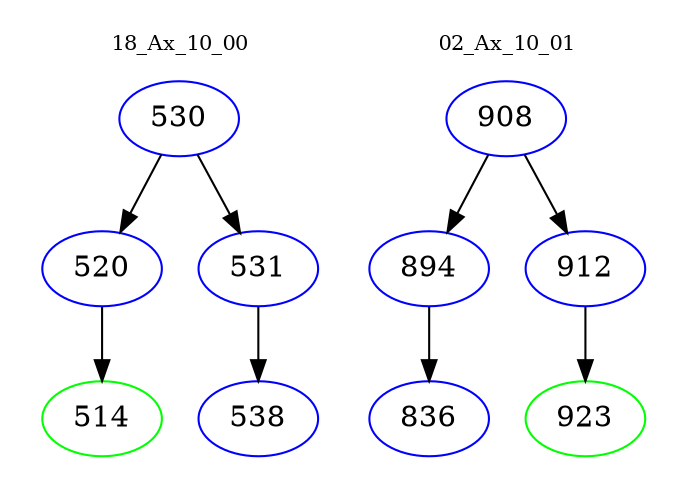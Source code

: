 digraph{
subgraph cluster_0 {
color = white
label = "18_Ax_10_00";
fontsize=10;
T0_530 [label="530", color="blue"]
T0_530 -> T0_520 [color="black"]
T0_520 [label="520", color="blue"]
T0_520 -> T0_514 [color="black"]
T0_514 [label="514", color="green"]
T0_530 -> T0_531 [color="black"]
T0_531 [label="531", color="blue"]
T0_531 -> T0_538 [color="black"]
T0_538 [label="538", color="blue"]
}
subgraph cluster_1 {
color = white
label = "02_Ax_10_01";
fontsize=10;
T1_908 [label="908", color="blue"]
T1_908 -> T1_894 [color="black"]
T1_894 [label="894", color="blue"]
T1_894 -> T1_836 [color="black"]
T1_836 [label="836", color="blue"]
T1_908 -> T1_912 [color="black"]
T1_912 [label="912", color="blue"]
T1_912 -> T1_923 [color="black"]
T1_923 [label="923", color="green"]
}
}
